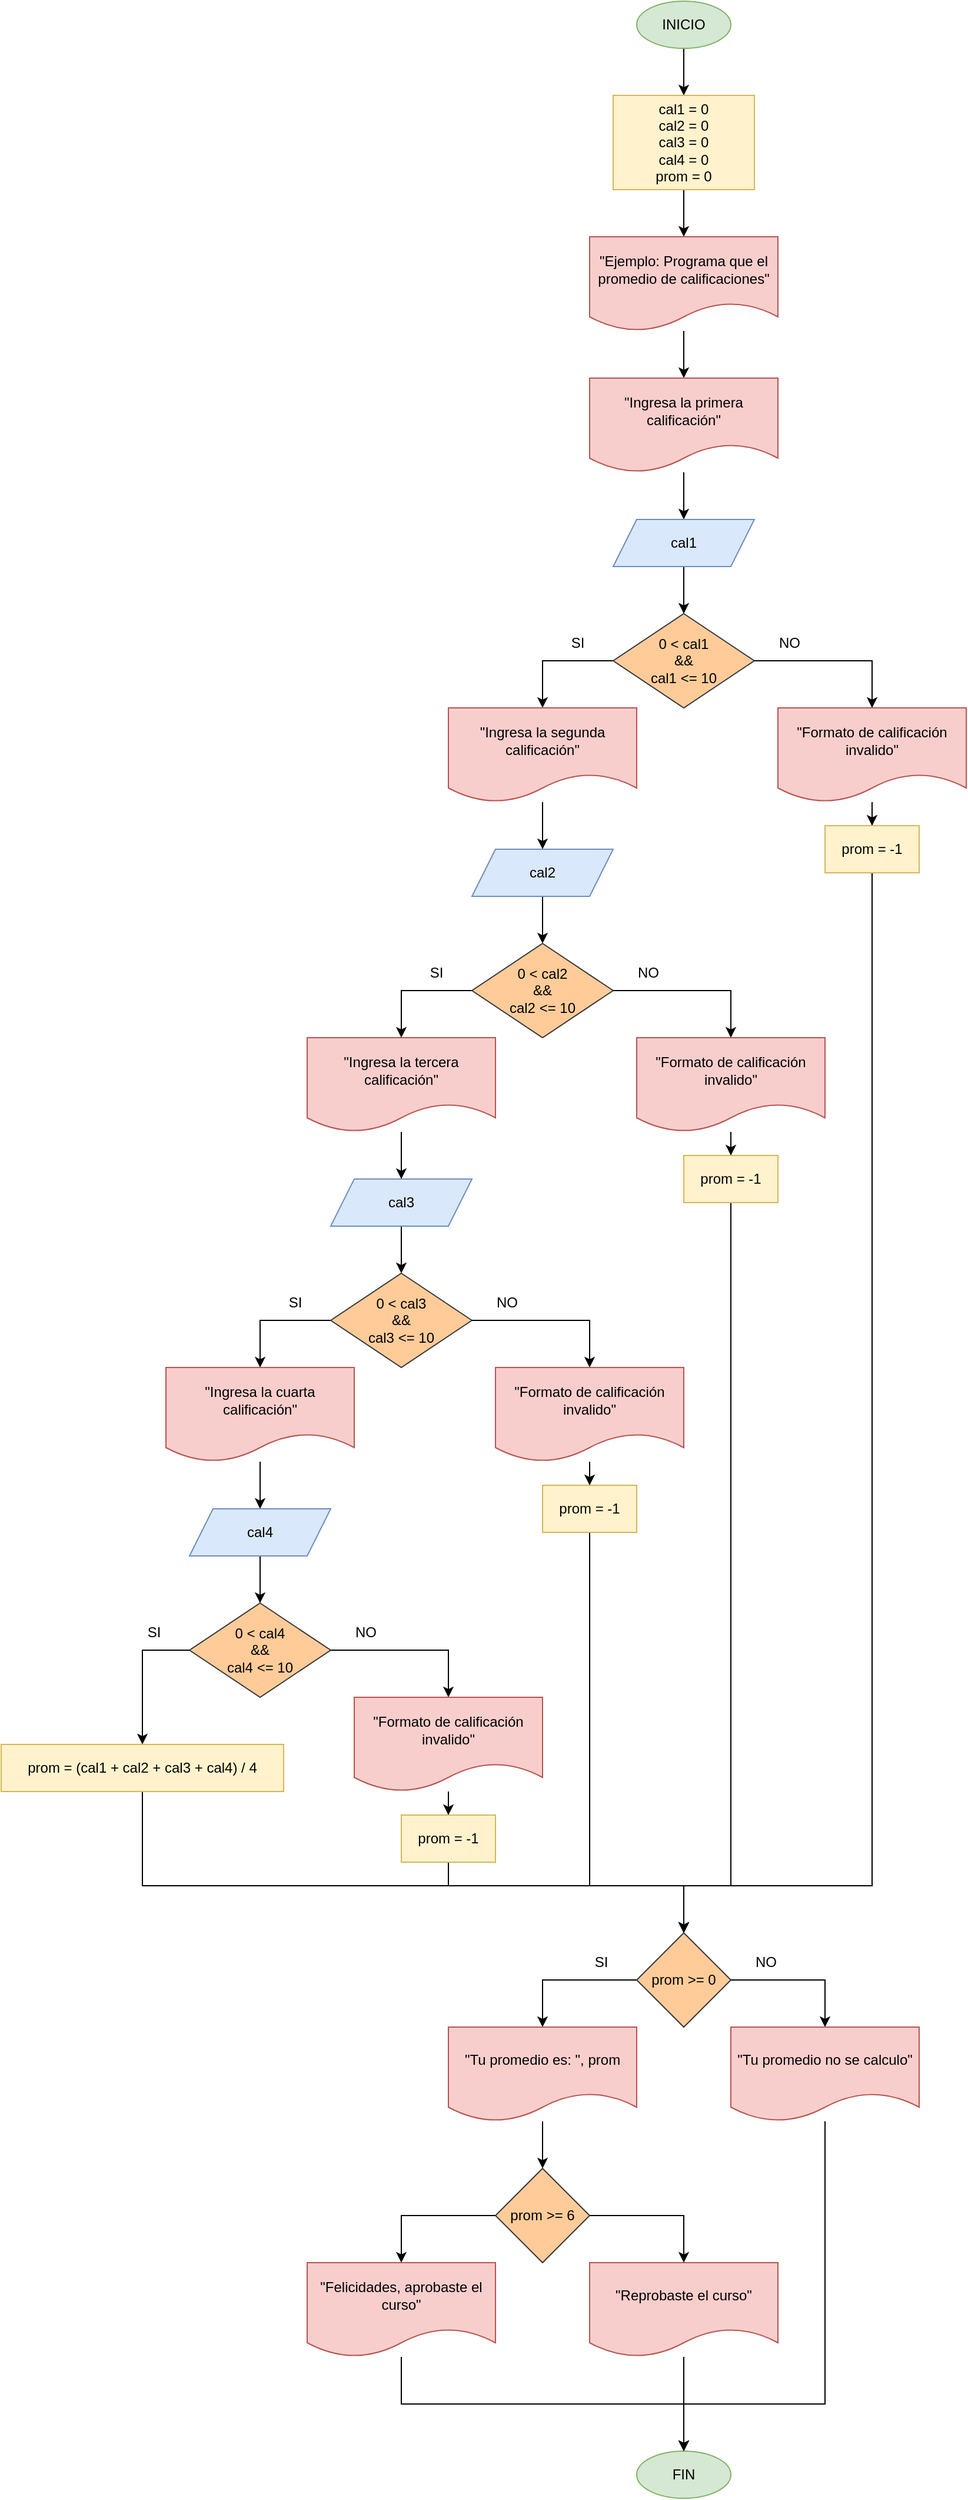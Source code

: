 <mxfile version="20.3.6" type="github"><diagram id="QVNa6q0QgK0l1_d6HG37" name="Página-1"><mxGraphModel dx="2462" dy="902" grid="1" gridSize="10" guides="1" tooltips="1" connect="1" arrows="1" fold="1" page="1" pageScale="1" pageWidth="827" pageHeight="1169" math="0" shadow="0"><root><mxCell id="0"/><mxCell id="1" parent="0"/><mxCell id="UZugE1GcvLuauMtkR9DL-3" value="" style="edgeStyle=orthogonalEdgeStyle;rounded=0;orthogonalLoop=1;jettySize=auto;html=1;" parent="1" source="UZugE1GcvLuauMtkR9DL-1" target="UZugE1GcvLuauMtkR9DL-2" edge="1"><mxGeometry relative="1" as="geometry"/></mxCell><mxCell id="UZugE1GcvLuauMtkR9DL-1" value="INICIO" style="ellipse;whiteSpace=wrap;html=1;fillColor=#d5e8d4;strokeColor=#82b366;" parent="1" vertex="1"><mxGeometry x="200" y="40" width="80" height="40" as="geometry"/></mxCell><mxCell id="UZugE1GcvLuauMtkR9DL-5" value="" style="edgeStyle=orthogonalEdgeStyle;rounded=0;orthogonalLoop=1;jettySize=auto;html=1;" parent="1" source="UZugE1GcvLuauMtkR9DL-2" target="UZugE1GcvLuauMtkR9DL-4" edge="1"><mxGeometry relative="1" as="geometry"/></mxCell><mxCell id="UZugE1GcvLuauMtkR9DL-2" value="cal1 = 0&lt;br&gt;cal2 = 0&lt;br&gt;cal3 = 0&lt;br&gt;cal4 = 0&lt;br&gt;prom = 0" style="rounded=0;whiteSpace=wrap;html=1;fillColor=#fff2cc;strokeColor=#d6b656;" parent="1" vertex="1"><mxGeometry x="180" y="120" width="120" height="80" as="geometry"/></mxCell><mxCell id="UZugE1GcvLuauMtkR9DL-7" value="" style="edgeStyle=orthogonalEdgeStyle;rounded=0;orthogonalLoop=1;jettySize=auto;html=1;" parent="1" source="UZugE1GcvLuauMtkR9DL-4" target="UZugE1GcvLuauMtkR9DL-6" edge="1"><mxGeometry relative="1" as="geometry"/></mxCell><mxCell id="UZugE1GcvLuauMtkR9DL-4" value="&lt;span style=&quot;font-size: 12px;&quot;&gt;&quot;Ejemplo: Programa que el promedio de calificaciones&quot;&lt;/span&gt;" style="shape=document;whiteSpace=wrap;html=1;boundedLbl=1;fillColor=#f8cecc;strokeColor=#b85450;" parent="1" vertex="1"><mxGeometry x="160" y="240" width="160" height="80" as="geometry"/></mxCell><mxCell id="UZugE1GcvLuauMtkR9DL-9" value="" style="edgeStyle=orthogonalEdgeStyle;rounded=0;orthogonalLoop=1;jettySize=auto;html=1;" parent="1" source="UZugE1GcvLuauMtkR9DL-6" target="UZugE1GcvLuauMtkR9DL-8" edge="1"><mxGeometry relative="1" as="geometry"/></mxCell><mxCell id="UZugE1GcvLuauMtkR9DL-6" value="&lt;span style=&quot;font-size: 12px;&quot;&gt;&quot;Ingresa la primera calificación&quot;&lt;/span&gt;" style="shape=document;whiteSpace=wrap;html=1;boundedLbl=1;fillColor=#f8cecc;strokeColor=#b85450;" parent="1" vertex="1"><mxGeometry x="160" y="360" width="160" height="80" as="geometry"/></mxCell><mxCell id="z8FccX5AkuoFdr9dq7gY-1" value="" style="edgeStyle=orthogonalEdgeStyle;rounded=0;orthogonalLoop=1;jettySize=auto;html=1;" edge="1" parent="1" source="UZugE1GcvLuauMtkR9DL-8" target="UZugE1GcvLuauMtkR9DL-14"><mxGeometry relative="1" as="geometry"/></mxCell><mxCell id="UZugE1GcvLuauMtkR9DL-8" value="cal1" style="shape=parallelogram;perimeter=parallelogramPerimeter;whiteSpace=wrap;html=1;fixedSize=1;fillColor=#dae8fc;strokeColor=#6c8ebf;" parent="1" vertex="1"><mxGeometry x="180" y="480" width="120" height="40" as="geometry"/></mxCell><mxCell id="z8FccX5AkuoFdr9dq7gY-34" value="" style="edgeStyle=orthogonalEdgeStyle;rounded=0;orthogonalLoop=1;jettySize=auto;html=1;" edge="1" parent="1" source="UZugE1GcvLuauMtkR9DL-10" target="z8FccX5AkuoFdr9dq7gY-33"><mxGeometry relative="1" as="geometry"/></mxCell><mxCell id="UZugE1GcvLuauMtkR9DL-10" value="&lt;span style=&quot;font-size: 12px;&quot;&gt;&quot;Formato de calificación invalido&quot;&lt;/span&gt;" style="shape=document;whiteSpace=wrap;html=1;boundedLbl=1;fillColor=#f8cecc;strokeColor=#b85450;" parent="1" vertex="1"><mxGeometry x="320" y="640" width="160" height="80" as="geometry"/></mxCell><mxCell id="z8FccX5AkuoFdr9dq7gY-6" style="edgeStyle=orthogonalEdgeStyle;rounded=0;orthogonalLoop=1;jettySize=auto;html=1;exitX=0;exitY=0.5;exitDx=0;exitDy=0;entryX=0.5;entryY=0;entryDx=0;entryDy=0;" edge="1" parent="1" source="UZugE1GcvLuauMtkR9DL-14" target="z8FccX5AkuoFdr9dq7gY-4"><mxGeometry relative="1" as="geometry"/></mxCell><mxCell id="UZugE1GcvLuauMtkR9DL-14" value="&lt;span style=&quot;font-size: 12px;&quot;&gt;0 &amp;lt; cal1 &lt;br&gt;&amp;amp;&amp;amp; &lt;br&gt;cal1 &amp;lt;= 10&lt;/span&gt;" style="rhombus;whiteSpace=wrap;html=1;fillColor=#ffcc99;strokeColor=#36393d;" parent="1" vertex="1"><mxGeometry x="180" y="560" width="120" height="80" as="geometry"/></mxCell><mxCell id="UZugE1GcvLuauMtkR9DL-18" value="SI" style="text;html=1;strokeColor=none;fillColor=none;align=center;verticalAlign=middle;whiteSpace=wrap;rounded=0;" parent="1" vertex="1"><mxGeometry x="120" y="570" width="60" height="30" as="geometry"/></mxCell><mxCell id="z8FccX5AkuoFdr9dq7gY-35" style="edgeStyle=orthogonalEdgeStyle;rounded=0;orthogonalLoop=1;jettySize=auto;html=1;exitX=0;exitY=1;exitDx=0;exitDy=0;entryX=0.5;entryY=0;entryDx=0;entryDy=0;" edge="1" parent="1" source="UZugE1GcvLuauMtkR9DL-22" target="UZugE1GcvLuauMtkR9DL-10"><mxGeometry relative="1" as="geometry"><Array as="points"><mxPoint x="400" y="600"/></Array></mxGeometry></mxCell><mxCell id="UZugE1GcvLuauMtkR9DL-22" value="NO" style="text;html=1;strokeColor=none;fillColor=none;align=center;verticalAlign=middle;whiteSpace=wrap;rounded=0;" parent="1" vertex="1"><mxGeometry x="300" y="570" width="60" height="30" as="geometry"/></mxCell><mxCell id="UZugE1GcvLuauMtkR9DL-29" value="FIN" style="ellipse;whiteSpace=wrap;html=1;fillColor=#d5e8d4;strokeColor=#82b366;" parent="1" vertex="1"><mxGeometry x="200" y="2120" width="80" height="40" as="geometry"/></mxCell><mxCell id="z8FccX5AkuoFdr9dq7gY-3" value="" style="edgeStyle=orthogonalEdgeStyle;rounded=0;orthogonalLoop=1;jettySize=auto;html=1;" edge="1" parent="1" source="z8FccX5AkuoFdr9dq7gY-4" target="z8FccX5AkuoFdr9dq7gY-5"><mxGeometry relative="1" as="geometry"/></mxCell><mxCell id="z8FccX5AkuoFdr9dq7gY-4" value="&lt;span style=&quot;font-size: 12px;&quot;&gt;&quot;Ingresa la segunda calificación&quot;&lt;/span&gt;" style="shape=document;whiteSpace=wrap;html=1;boundedLbl=1;fillColor=#f8cecc;strokeColor=#b85450;" vertex="1" parent="1"><mxGeometry x="40" y="640" width="160" height="80" as="geometry"/></mxCell><mxCell id="z8FccX5AkuoFdr9dq7gY-14" value="" style="edgeStyle=orthogonalEdgeStyle;rounded=0;orthogonalLoop=1;jettySize=auto;html=1;" edge="1" parent="1" source="z8FccX5AkuoFdr9dq7gY-5" target="z8FccX5AkuoFdr9dq7gY-8"><mxGeometry relative="1" as="geometry"/></mxCell><mxCell id="z8FccX5AkuoFdr9dq7gY-5" value="cal2" style="shape=parallelogram;perimeter=parallelogramPerimeter;whiteSpace=wrap;html=1;fixedSize=1;fillColor=#dae8fc;strokeColor=#6c8ebf;" vertex="1" parent="1"><mxGeometry x="60" y="760" width="120" height="40" as="geometry"/></mxCell><mxCell id="z8FccX5AkuoFdr9dq7gY-7" style="edgeStyle=orthogonalEdgeStyle;rounded=0;orthogonalLoop=1;jettySize=auto;html=1;exitX=0;exitY=0.5;exitDx=0;exitDy=0;entryX=0.5;entryY=0;entryDx=0;entryDy=0;" edge="1" parent="1" source="z8FccX5AkuoFdr9dq7gY-8" target="z8FccX5AkuoFdr9dq7gY-12"><mxGeometry relative="1" as="geometry"/></mxCell><mxCell id="z8FccX5AkuoFdr9dq7gY-8" value="&lt;span style=&quot;font-size: 12px;&quot;&gt;0 &amp;lt; cal2&lt;br&gt;&amp;amp;&amp;amp; &lt;br&gt;cal2 &amp;lt;= 10&lt;/span&gt;" style="rhombus;whiteSpace=wrap;html=1;fillColor=#ffcc99;strokeColor=#36393d;" vertex="1" parent="1"><mxGeometry x="60" y="840" width="120" height="80" as="geometry"/></mxCell><mxCell id="z8FccX5AkuoFdr9dq7gY-9" value="SI" style="text;html=1;strokeColor=none;fillColor=none;align=center;verticalAlign=middle;whiteSpace=wrap;rounded=0;" vertex="1" parent="1"><mxGeometry y="850" width="60" height="30" as="geometry"/></mxCell><mxCell id="z8FccX5AkuoFdr9dq7gY-39" style="edgeStyle=orthogonalEdgeStyle;rounded=0;orthogonalLoop=1;jettySize=auto;html=1;exitX=0;exitY=1;exitDx=0;exitDy=0;entryX=0.5;entryY=0;entryDx=0;entryDy=0;" edge="1" parent="1" source="z8FccX5AkuoFdr9dq7gY-10" target="z8FccX5AkuoFdr9dq7gY-37"><mxGeometry relative="1" as="geometry"><Array as="points"><mxPoint x="280" y="880"/></Array></mxGeometry></mxCell><mxCell id="z8FccX5AkuoFdr9dq7gY-10" value="NO" style="text;html=1;strokeColor=none;fillColor=none;align=center;verticalAlign=middle;whiteSpace=wrap;rounded=0;" vertex="1" parent="1"><mxGeometry x="180" y="850" width="60" height="30" as="geometry"/></mxCell><mxCell id="z8FccX5AkuoFdr9dq7gY-11" value="" style="edgeStyle=orthogonalEdgeStyle;rounded=0;orthogonalLoop=1;jettySize=auto;html=1;" edge="1" parent="1" source="z8FccX5AkuoFdr9dq7gY-12" target="z8FccX5AkuoFdr9dq7gY-13"><mxGeometry relative="1" as="geometry"/></mxCell><mxCell id="z8FccX5AkuoFdr9dq7gY-12" value="&lt;span style=&quot;font-size: 12px;&quot;&gt;&quot;Ingresa la tercera calificación&quot;&lt;/span&gt;" style="shape=document;whiteSpace=wrap;html=1;boundedLbl=1;fillColor=#f8cecc;strokeColor=#b85450;" vertex="1" parent="1"><mxGeometry x="-80" y="920" width="160" height="80" as="geometry"/></mxCell><mxCell id="z8FccX5AkuoFdr9dq7gY-22" value="" style="edgeStyle=orthogonalEdgeStyle;rounded=0;orthogonalLoop=1;jettySize=auto;html=1;" edge="1" parent="1" source="z8FccX5AkuoFdr9dq7gY-13" target="z8FccX5AkuoFdr9dq7gY-16"><mxGeometry relative="1" as="geometry"/></mxCell><mxCell id="z8FccX5AkuoFdr9dq7gY-13" value="cal3" style="shape=parallelogram;perimeter=parallelogramPerimeter;whiteSpace=wrap;html=1;fixedSize=1;fillColor=#dae8fc;strokeColor=#6c8ebf;" vertex="1" parent="1"><mxGeometry x="-60" y="1040" width="120" height="40" as="geometry"/></mxCell><mxCell id="z8FccX5AkuoFdr9dq7gY-15" style="edgeStyle=orthogonalEdgeStyle;rounded=0;orthogonalLoop=1;jettySize=auto;html=1;exitX=0;exitY=0.5;exitDx=0;exitDy=0;entryX=0.5;entryY=0;entryDx=0;entryDy=0;" edge="1" parent="1" source="z8FccX5AkuoFdr9dq7gY-16" target="z8FccX5AkuoFdr9dq7gY-20"><mxGeometry relative="1" as="geometry"/></mxCell><mxCell id="z8FccX5AkuoFdr9dq7gY-16" value="&lt;span style=&quot;font-size: 12px;&quot;&gt;0 &amp;lt; cal3&lt;br&gt;&amp;amp;&amp;amp; &lt;br&gt;cal3 &amp;lt;= 10&lt;/span&gt;" style="rhombus;whiteSpace=wrap;html=1;fillColor=#ffcc99;strokeColor=#36393d;" vertex="1" parent="1"><mxGeometry x="-60" y="1120" width="120" height="80" as="geometry"/></mxCell><mxCell id="z8FccX5AkuoFdr9dq7gY-17" value="SI" style="text;html=1;strokeColor=none;fillColor=none;align=center;verticalAlign=middle;whiteSpace=wrap;rounded=0;" vertex="1" parent="1"><mxGeometry x="-120" y="1130" width="60" height="30" as="geometry"/></mxCell><mxCell id="z8FccX5AkuoFdr9dq7gY-43" style="edgeStyle=orthogonalEdgeStyle;rounded=0;orthogonalLoop=1;jettySize=auto;html=1;exitX=0;exitY=1;exitDx=0;exitDy=0;entryX=0.5;entryY=0;entryDx=0;entryDy=0;" edge="1" parent="1" source="z8FccX5AkuoFdr9dq7gY-18" target="z8FccX5AkuoFdr9dq7gY-41"><mxGeometry relative="1" as="geometry"><Array as="points"><mxPoint x="160" y="1160"/></Array></mxGeometry></mxCell><mxCell id="z8FccX5AkuoFdr9dq7gY-18" value="NO" style="text;html=1;strokeColor=none;fillColor=none;align=center;verticalAlign=middle;whiteSpace=wrap;rounded=0;" vertex="1" parent="1"><mxGeometry x="60" y="1130" width="60" height="30" as="geometry"/></mxCell><mxCell id="z8FccX5AkuoFdr9dq7gY-19" value="" style="edgeStyle=orthogonalEdgeStyle;rounded=0;orthogonalLoop=1;jettySize=auto;html=1;" edge="1" parent="1" source="z8FccX5AkuoFdr9dq7gY-20" target="z8FccX5AkuoFdr9dq7gY-21"><mxGeometry relative="1" as="geometry"/></mxCell><mxCell id="z8FccX5AkuoFdr9dq7gY-20" value="&lt;span style=&quot;font-size: 12px;&quot;&gt;&quot;Ingresa la cuarta calificación&quot;&lt;/span&gt;" style="shape=document;whiteSpace=wrap;html=1;boundedLbl=1;fillColor=#f8cecc;strokeColor=#b85450;" vertex="1" parent="1"><mxGeometry x="-200" y="1200" width="160" height="80" as="geometry"/></mxCell><mxCell id="z8FccX5AkuoFdr9dq7gY-30" value="" style="edgeStyle=orthogonalEdgeStyle;rounded=0;orthogonalLoop=1;jettySize=auto;html=1;" edge="1" parent="1" source="z8FccX5AkuoFdr9dq7gY-21" target="z8FccX5AkuoFdr9dq7gY-24"><mxGeometry relative="1" as="geometry"/></mxCell><mxCell id="z8FccX5AkuoFdr9dq7gY-21" value="cal4" style="shape=parallelogram;perimeter=parallelogramPerimeter;whiteSpace=wrap;html=1;fixedSize=1;fillColor=#dae8fc;strokeColor=#6c8ebf;" vertex="1" parent="1"><mxGeometry x="-180" y="1320" width="120" height="40" as="geometry"/></mxCell><mxCell id="z8FccX5AkuoFdr9dq7gY-24" value="&lt;span style=&quot;font-size: 12px;&quot;&gt;0 &amp;lt; cal4&lt;br&gt;&amp;amp;&amp;amp; &lt;br&gt;cal4 &amp;lt;= 10&lt;/span&gt;" style="rhombus;whiteSpace=wrap;html=1;fillColor=#ffcc99;strokeColor=#36393d;" vertex="1" parent="1"><mxGeometry x="-180" y="1400" width="120" height="80" as="geometry"/></mxCell><mxCell id="z8FccX5AkuoFdr9dq7gY-32" style="edgeStyle=orthogonalEdgeStyle;rounded=0;orthogonalLoop=1;jettySize=auto;html=1;exitX=1;exitY=1;exitDx=0;exitDy=0;entryX=0.5;entryY=0;entryDx=0;entryDy=0;" edge="1" parent="1" source="z8FccX5AkuoFdr9dq7gY-25" target="z8FccX5AkuoFdr9dq7gY-31"><mxGeometry relative="1" as="geometry"><Array as="points"><mxPoint x="-220" y="1440"/></Array></mxGeometry></mxCell><mxCell id="z8FccX5AkuoFdr9dq7gY-25" value="SI" style="text;html=1;strokeColor=none;fillColor=none;align=center;verticalAlign=middle;whiteSpace=wrap;rounded=0;" vertex="1" parent="1"><mxGeometry x="-240" y="1410" width="60" height="30" as="geometry"/></mxCell><mxCell id="z8FccX5AkuoFdr9dq7gY-47" style="edgeStyle=orthogonalEdgeStyle;rounded=0;orthogonalLoop=1;jettySize=auto;html=1;exitX=0;exitY=1;exitDx=0;exitDy=0;entryX=0.5;entryY=0;entryDx=0;entryDy=0;" edge="1" parent="1" source="z8FccX5AkuoFdr9dq7gY-26" target="z8FccX5AkuoFdr9dq7gY-45"><mxGeometry relative="1" as="geometry"><Array as="points"><mxPoint x="40" y="1440"/></Array></mxGeometry></mxCell><mxCell id="z8FccX5AkuoFdr9dq7gY-26" value="NO" style="text;html=1;strokeColor=none;fillColor=none;align=center;verticalAlign=middle;whiteSpace=wrap;rounded=0;" vertex="1" parent="1"><mxGeometry x="-60" y="1410" width="60" height="30" as="geometry"/></mxCell><mxCell id="z8FccX5AkuoFdr9dq7gY-49" style="edgeStyle=orthogonalEdgeStyle;rounded=0;orthogonalLoop=1;jettySize=auto;html=1;entryX=0.5;entryY=0;entryDx=0;entryDy=0;" edge="1" parent="1" source="z8FccX5AkuoFdr9dq7gY-31" target="z8FccX5AkuoFdr9dq7gY-48"><mxGeometry relative="1" as="geometry"><Array as="points"><mxPoint x="-220" y="1640"/><mxPoint x="240" y="1640"/></Array></mxGeometry></mxCell><mxCell id="z8FccX5AkuoFdr9dq7gY-31" value="&lt;span style=&quot;font-size: 12px;&quot;&gt;prom = (cal1 + cal2 + cal3 + cal4) / 4&lt;/span&gt;" style="rounded=0;whiteSpace=wrap;html=1;fillColor=#fff2cc;strokeColor=#d6b656;" vertex="1" parent="1"><mxGeometry x="-340" y="1520" width="240" height="40" as="geometry"/></mxCell><mxCell id="z8FccX5AkuoFdr9dq7gY-54" style="edgeStyle=orthogonalEdgeStyle;rounded=0;orthogonalLoop=1;jettySize=auto;html=1;" edge="1" parent="1" source="z8FccX5AkuoFdr9dq7gY-33" target="z8FccX5AkuoFdr9dq7gY-48"><mxGeometry relative="1" as="geometry"><Array as="points"><mxPoint x="400" y="1640"/><mxPoint x="240" y="1640"/></Array></mxGeometry></mxCell><mxCell id="z8FccX5AkuoFdr9dq7gY-33" value="prom = -1" style="rounded=0;whiteSpace=wrap;html=1;fillColor=#fff2cc;strokeColor=#d6b656;" vertex="1" parent="1"><mxGeometry x="360" y="740" width="80" height="40" as="geometry"/></mxCell><mxCell id="z8FccX5AkuoFdr9dq7gY-36" value="" style="edgeStyle=orthogonalEdgeStyle;rounded=0;orthogonalLoop=1;jettySize=auto;html=1;" edge="1" parent="1" source="z8FccX5AkuoFdr9dq7gY-37" target="z8FccX5AkuoFdr9dq7gY-38"><mxGeometry relative="1" as="geometry"/></mxCell><mxCell id="z8FccX5AkuoFdr9dq7gY-37" value="&lt;span style=&quot;font-size: 12px;&quot;&gt;&quot;Formato de calificación invalido&quot;&lt;/span&gt;" style="shape=document;whiteSpace=wrap;html=1;boundedLbl=1;fillColor=#f8cecc;strokeColor=#b85450;" vertex="1" parent="1"><mxGeometry x="200" y="920" width="160" height="80" as="geometry"/></mxCell><mxCell id="z8FccX5AkuoFdr9dq7gY-53" style="edgeStyle=orthogonalEdgeStyle;rounded=0;orthogonalLoop=1;jettySize=auto;html=1;entryX=0.5;entryY=0;entryDx=0;entryDy=0;" edge="1" parent="1" source="z8FccX5AkuoFdr9dq7gY-38" target="z8FccX5AkuoFdr9dq7gY-48"><mxGeometry relative="1" as="geometry"><Array as="points"><mxPoint x="280" y="1640"/><mxPoint x="240" y="1640"/></Array></mxGeometry></mxCell><mxCell id="z8FccX5AkuoFdr9dq7gY-38" value="prom = -1" style="rounded=0;whiteSpace=wrap;html=1;fillColor=#fff2cc;strokeColor=#d6b656;" vertex="1" parent="1"><mxGeometry x="240" y="1020" width="80" height="40" as="geometry"/></mxCell><mxCell id="z8FccX5AkuoFdr9dq7gY-40" value="" style="edgeStyle=orthogonalEdgeStyle;rounded=0;orthogonalLoop=1;jettySize=auto;html=1;" edge="1" parent="1" source="z8FccX5AkuoFdr9dq7gY-41" target="z8FccX5AkuoFdr9dq7gY-42"><mxGeometry relative="1" as="geometry"/></mxCell><mxCell id="z8FccX5AkuoFdr9dq7gY-41" value="&lt;span style=&quot;font-size: 12px;&quot;&gt;&quot;Formato de calificación invalido&quot;&lt;/span&gt;" style="shape=document;whiteSpace=wrap;html=1;boundedLbl=1;fillColor=#f8cecc;strokeColor=#b85450;" vertex="1" parent="1"><mxGeometry x="80" y="1200" width="160" height="80" as="geometry"/></mxCell><mxCell id="z8FccX5AkuoFdr9dq7gY-52" style="edgeStyle=orthogonalEdgeStyle;rounded=0;orthogonalLoop=1;jettySize=auto;html=1;exitX=0.5;exitY=1;exitDx=0;exitDy=0;" edge="1" parent="1" source="z8FccX5AkuoFdr9dq7gY-42" target="z8FccX5AkuoFdr9dq7gY-48"><mxGeometry relative="1" as="geometry"><Array as="points"><mxPoint x="160" y="1640"/><mxPoint x="240" y="1640"/></Array></mxGeometry></mxCell><mxCell id="z8FccX5AkuoFdr9dq7gY-42" value="prom = -1" style="rounded=0;whiteSpace=wrap;html=1;fillColor=#fff2cc;strokeColor=#d6b656;" vertex="1" parent="1"><mxGeometry x="120" y="1300" width="80" height="40" as="geometry"/></mxCell><mxCell id="z8FccX5AkuoFdr9dq7gY-44" value="" style="edgeStyle=orthogonalEdgeStyle;rounded=0;orthogonalLoop=1;jettySize=auto;html=1;" edge="1" parent="1" source="z8FccX5AkuoFdr9dq7gY-45" target="z8FccX5AkuoFdr9dq7gY-46"><mxGeometry relative="1" as="geometry"/></mxCell><mxCell id="z8FccX5AkuoFdr9dq7gY-45" value="&lt;span style=&quot;font-size: 12px;&quot;&gt;&quot;Formato de calificación invalido&quot;&lt;/span&gt;" style="shape=document;whiteSpace=wrap;html=1;boundedLbl=1;fillColor=#f8cecc;strokeColor=#b85450;" vertex="1" parent="1"><mxGeometry x="-40" y="1480" width="160" height="80" as="geometry"/></mxCell><mxCell id="z8FccX5AkuoFdr9dq7gY-50" style="edgeStyle=orthogonalEdgeStyle;rounded=0;orthogonalLoop=1;jettySize=auto;html=1;entryX=0.5;entryY=0;entryDx=0;entryDy=0;" edge="1" parent="1" source="z8FccX5AkuoFdr9dq7gY-46" target="z8FccX5AkuoFdr9dq7gY-48"><mxGeometry relative="1" as="geometry"><Array as="points"><mxPoint x="40" y="1640"/><mxPoint x="240" y="1640"/></Array></mxGeometry></mxCell><mxCell id="z8FccX5AkuoFdr9dq7gY-46" value="prom = -1" style="rounded=0;whiteSpace=wrap;html=1;fillColor=#fff2cc;strokeColor=#d6b656;" vertex="1" parent="1"><mxGeometry y="1580" width="80" height="40" as="geometry"/></mxCell><mxCell id="z8FccX5AkuoFdr9dq7gY-56" style="edgeStyle=orthogonalEdgeStyle;rounded=0;orthogonalLoop=1;jettySize=auto;html=1;entryX=0.5;entryY=0;entryDx=0;entryDy=0;" edge="1" parent="1" source="z8FccX5AkuoFdr9dq7gY-48" target="z8FccX5AkuoFdr9dq7gY-55"><mxGeometry relative="1" as="geometry"><Array as="points"><mxPoint x="120" y="1720"/></Array></mxGeometry></mxCell><mxCell id="z8FccX5AkuoFdr9dq7gY-48" value="prom &amp;gt;= 0" style="rhombus;whiteSpace=wrap;html=1;fillColor=#ffcc99;strokeColor=#36393d;" vertex="1" parent="1"><mxGeometry x="200" y="1680" width="80" height="80" as="geometry"/></mxCell><mxCell id="z8FccX5AkuoFdr9dq7gY-60" value="" style="edgeStyle=orthogonalEdgeStyle;rounded=0;orthogonalLoop=1;jettySize=auto;html=1;" edge="1" parent="1" source="z8FccX5AkuoFdr9dq7gY-55" target="z8FccX5AkuoFdr9dq7gY-59"><mxGeometry relative="1" as="geometry"/></mxCell><mxCell id="z8FccX5AkuoFdr9dq7gY-55" value="&lt;span style=&quot;font-size: 12px;&quot;&gt;&quot;Tu promedio es: &quot;, prom&lt;/span&gt;" style="shape=document;whiteSpace=wrap;html=1;boundedLbl=1;fillColor=#f8cecc;strokeColor=#b85450;" vertex="1" parent="1"><mxGeometry x="40" y="1760" width="160" height="80" as="geometry"/></mxCell><mxCell id="z8FccX5AkuoFdr9dq7gY-57" value="SI" style="text;html=1;strokeColor=none;fillColor=none;align=center;verticalAlign=middle;whiteSpace=wrap;rounded=0;" vertex="1" parent="1"><mxGeometry x="140" y="1690" width="60" height="30" as="geometry"/></mxCell><mxCell id="z8FccX5AkuoFdr9dq7gY-67" style="edgeStyle=orthogonalEdgeStyle;rounded=0;orthogonalLoop=1;jettySize=auto;html=1;exitX=0;exitY=1;exitDx=0;exitDy=0;" edge="1" parent="1" source="z8FccX5AkuoFdr9dq7gY-58" target="z8FccX5AkuoFdr9dq7gY-66"><mxGeometry relative="1" as="geometry"><Array as="points"><mxPoint x="360" y="1720"/></Array></mxGeometry></mxCell><mxCell id="z8FccX5AkuoFdr9dq7gY-58" value="NO" style="text;html=1;strokeColor=none;fillColor=none;align=center;verticalAlign=middle;whiteSpace=wrap;rounded=0;" vertex="1" parent="1"><mxGeometry x="280" y="1690" width="60" height="30" as="geometry"/></mxCell><mxCell id="z8FccX5AkuoFdr9dq7gY-63" style="edgeStyle=orthogonalEdgeStyle;rounded=0;orthogonalLoop=1;jettySize=auto;html=1;entryX=0.5;entryY=0;entryDx=0;entryDy=0;" edge="1" parent="1" source="z8FccX5AkuoFdr9dq7gY-59" target="z8FccX5AkuoFdr9dq7gY-61"><mxGeometry relative="1" as="geometry"><Array as="points"><mxPoint y="1920"/></Array></mxGeometry></mxCell><mxCell id="z8FccX5AkuoFdr9dq7gY-65" style="edgeStyle=orthogonalEdgeStyle;rounded=0;orthogonalLoop=1;jettySize=auto;html=1;exitX=1;exitY=0.5;exitDx=0;exitDy=0;entryX=0.5;entryY=0;entryDx=0;entryDy=0;" edge="1" parent="1" source="z8FccX5AkuoFdr9dq7gY-59" target="z8FccX5AkuoFdr9dq7gY-64"><mxGeometry relative="1" as="geometry"/></mxCell><mxCell id="z8FccX5AkuoFdr9dq7gY-59" value="prom &amp;gt;= 6" style="rhombus;whiteSpace=wrap;html=1;fillColor=#ffcc99;strokeColor=#36393d;" vertex="1" parent="1"><mxGeometry x="80" y="1880" width="80" height="80" as="geometry"/></mxCell><mxCell id="z8FccX5AkuoFdr9dq7gY-72" style="edgeStyle=orthogonalEdgeStyle;rounded=0;orthogonalLoop=1;jettySize=auto;html=1;" edge="1" parent="1" source="z8FccX5AkuoFdr9dq7gY-61" target="UZugE1GcvLuauMtkR9DL-29"><mxGeometry relative="1" as="geometry"><Array as="points"><mxPoint y="2080"/><mxPoint x="240" y="2080"/></Array></mxGeometry></mxCell><mxCell id="z8FccX5AkuoFdr9dq7gY-61" value="&lt;span style=&quot;font-size: 12px;&quot;&gt;&quot;Felicidades, aprobaste el curso&quot;&lt;/span&gt;" style="shape=document;whiteSpace=wrap;html=1;boundedLbl=1;fillColor=#f8cecc;strokeColor=#b85450;" vertex="1" parent="1"><mxGeometry x="-80" y="1960" width="160" height="80" as="geometry"/></mxCell><mxCell id="z8FccX5AkuoFdr9dq7gY-71" value="" style="edgeStyle=orthogonalEdgeStyle;rounded=0;orthogonalLoop=1;jettySize=auto;html=1;" edge="1" parent="1" source="z8FccX5AkuoFdr9dq7gY-64" target="UZugE1GcvLuauMtkR9DL-29"><mxGeometry relative="1" as="geometry"/></mxCell><mxCell id="z8FccX5AkuoFdr9dq7gY-64" value="&lt;span style=&quot;font-size: 12px;&quot;&gt;&quot;Reprobaste el curso&quot;&lt;/span&gt;" style="shape=document;whiteSpace=wrap;html=1;boundedLbl=1;fillColor=#f8cecc;strokeColor=#b85450;" vertex="1" parent="1"><mxGeometry x="160" y="1960" width="160" height="80" as="geometry"/></mxCell><mxCell id="z8FccX5AkuoFdr9dq7gY-70" style="edgeStyle=orthogonalEdgeStyle;rounded=0;orthogonalLoop=1;jettySize=auto;html=1;" edge="1" parent="1" source="z8FccX5AkuoFdr9dq7gY-66" target="UZugE1GcvLuauMtkR9DL-29"><mxGeometry relative="1" as="geometry"><Array as="points"><mxPoint x="360" y="2080"/><mxPoint x="240" y="2080"/></Array></mxGeometry></mxCell><mxCell id="z8FccX5AkuoFdr9dq7gY-66" value="&lt;span style=&quot;font-size: 12px;&quot;&gt;&quot;Tu promedio no se calculo&quot;&lt;/span&gt;" style="shape=document;whiteSpace=wrap;html=1;boundedLbl=1;fillColor=#f8cecc;strokeColor=#b85450;" vertex="1" parent="1"><mxGeometry x="280" y="1760" width="160" height="80" as="geometry"/></mxCell></root></mxGraphModel></diagram></mxfile>